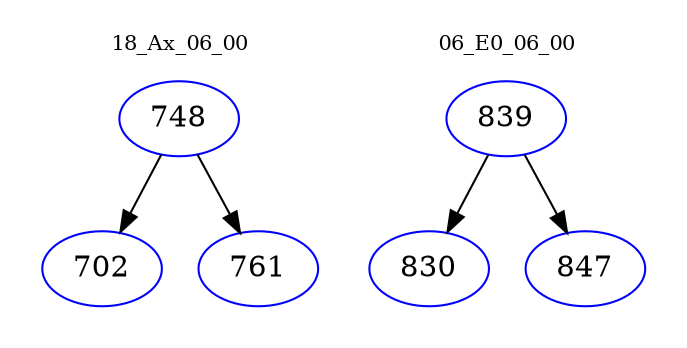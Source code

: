 digraph{
subgraph cluster_0 {
color = white
label = "18_Ax_06_00";
fontsize=10;
T0_748 [label="748", color="blue"]
T0_748 -> T0_702 [color="black"]
T0_702 [label="702", color="blue"]
T0_748 -> T0_761 [color="black"]
T0_761 [label="761", color="blue"]
}
subgraph cluster_1 {
color = white
label = "06_E0_06_00";
fontsize=10;
T1_839 [label="839", color="blue"]
T1_839 -> T1_830 [color="black"]
T1_830 [label="830", color="blue"]
T1_839 -> T1_847 [color="black"]
T1_847 [label="847", color="blue"]
}
}
